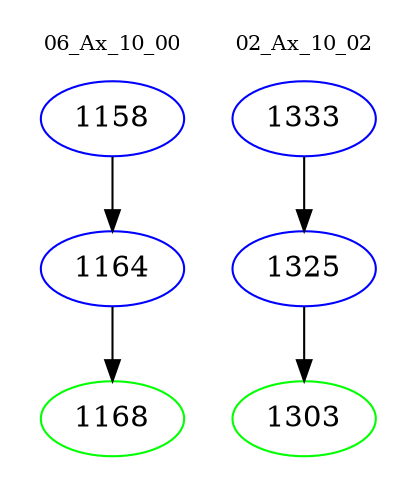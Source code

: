 digraph{
subgraph cluster_0 {
color = white
label = "06_Ax_10_00";
fontsize=10;
T0_1158 [label="1158", color="blue"]
T0_1158 -> T0_1164 [color="black"]
T0_1164 [label="1164", color="blue"]
T0_1164 -> T0_1168 [color="black"]
T0_1168 [label="1168", color="green"]
}
subgraph cluster_1 {
color = white
label = "02_Ax_10_02";
fontsize=10;
T1_1333 [label="1333", color="blue"]
T1_1333 -> T1_1325 [color="black"]
T1_1325 [label="1325", color="blue"]
T1_1325 -> T1_1303 [color="black"]
T1_1303 [label="1303", color="green"]
}
}

